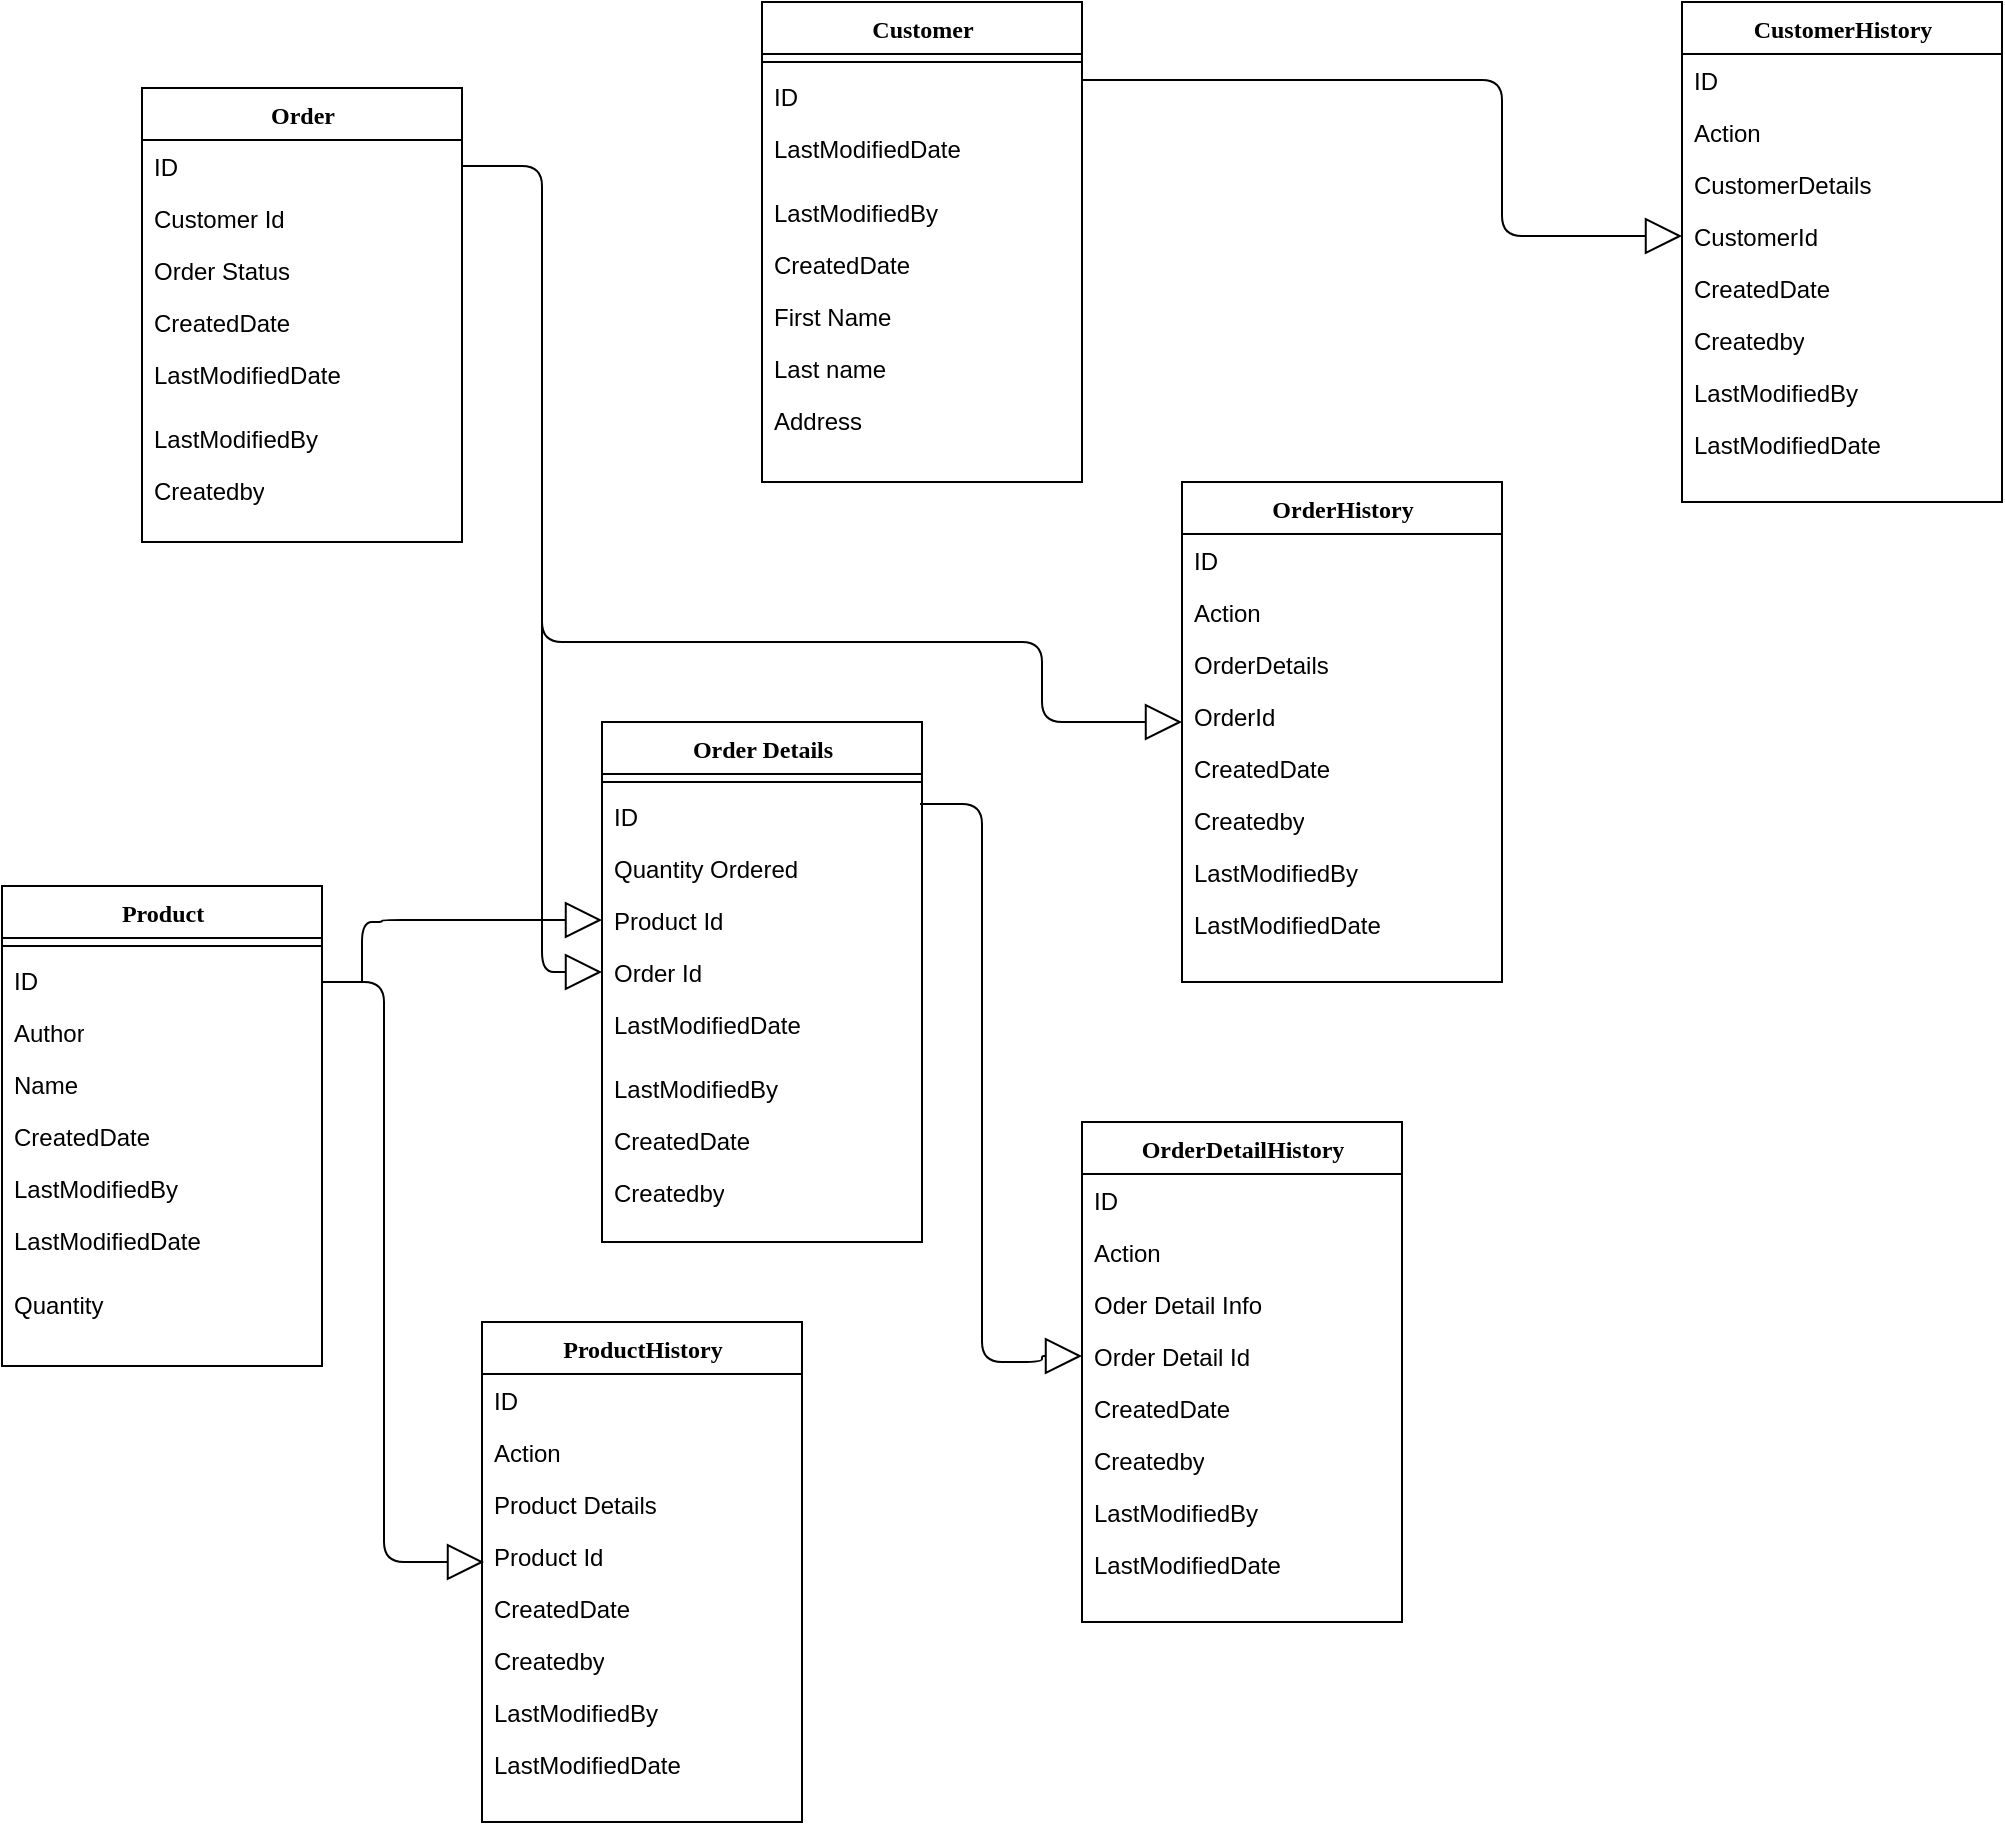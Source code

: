 <mxfile version="13.9.0" type="device"><diagram name="Page-1" id="9f46799a-70d6-7492-0946-bef42562c5a5"><mxGraphModel dx="1426" dy="825" grid="1" gridSize="10" guides="1" tooltips="1" connect="1" arrows="1" fold="1" page="1" pageScale="1" pageWidth="1100" pageHeight="850" background="#ffffff" math="0" shadow="0"><root><mxCell id="0"/><mxCell id="1" parent="0"/><mxCell id="78961159f06e98e8-30" value="Order" style="swimlane;html=1;fontStyle=1;align=center;verticalAlign=top;childLayout=stackLayout;horizontal=1;startSize=26;horizontalStack=0;resizeParent=1;resizeLast=0;collapsible=1;marginBottom=0;swimlaneFillColor=#ffffff;rounded=0;shadow=0;comic=0;labelBackgroundColor=none;strokeWidth=1;fillColor=none;fontFamily=Verdana;fontSize=12" parent="1" vertex="1"><mxGeometry x="430" y="83" width="160" height="227" as="geometry"/></mxCell><mxCell id="78961159f06e98e8-31" value="ID&lt;br&gt;" style="text;html=1;strokeColor=none;fillColor=none;align=left;verticalAlign=top;spacingLeft=4;spacingRight=4;whiteSpace=wrap;overflow=hidden;rotatable=0;points=[[0,0.5],[1,0.5]];portConstraint=eastwest;" parent="78961159f06e98e8-30" vertex="1"><mxGeometry y="26" width="160" height="26" as="geometry"/></mxCell><mxCell id="78961159f06e98e8-32" value="Customer Id" style="text;html=1;strokeColor=none;fillColor=none;align=left;verticalAlign=top;spacingLeft=4;spacingRight=4;whiteSpace=wrap;overflow=hidden;rotatable=0;points=[[0,0.5],[1,0.5]];portConstraint=eastwest;" parent="78961159f06e98e8-30" vertex="1"><mxGeometry y="52" width="160" height="26" as="geometry"/></mxCell><mxCell id="78961159f06e98e8-33" value="Order Status" style="text;html=1;strokeColor=none;fillColor=none;align=left;verticalAlign=top;spacingLeft=4;spacingRight=4;whiteSpace=wrap;overflow=hidden;rotatable=0;points=[[0,0.5],[1,0.5]];portConstraint=eastwest;" parent="78961159f06e98e8-30" vertex="1"><mxGeometry y="78" width="160" height="26" as="geometry"/></mxCell><mxCell id="BbqBv8pAqRviu335dXjO-29" value="CreatedDate" style="text;html=1;strokeColor=none;fillColor=none;align=left;verticalAlign=top;spacingLeft=4;spacingRight=4;whiteSpace=wrap;overflow=hidden;rotatable=0;points=[[0,0.5],[1,0.5]];portConstraint=eastwest;" vertex="1" parent="78961159f06e98e8-30"><mxGeometry y="104" width="160" height="26" as="geometry"/></mxCell><mxCell id="BbqBv8pAqRviu335dXjO-32" value="LastModifiedDate" style="text;html=1;strokeColor=none;fillColor=none;align=left;verticalAlign=top;spacingLeft=4;spacingRight=4;whiteSpace=wrap;overflow=hidden;rotatable=0;points=[[0,0.5],[1,0.5]];portConstraint=eastwest;" vertex="1" parent="78961159f06e98e8-30"><mxGeometry y="130" width="160" height="32" as="geometry"/></mxCell><mxCell id="BbqBv8pAqRviu335dXjO-31" value="LastModifiedBy&lt;br&gt;" style="text;html=1;strokeColor=none;fillColor=none;align=left;verticalAlign=top;spacingLeft=4;spacingRight=4;whiteSpace=wrap;overflow=hidden;rotatable=0;points=[[0,0.5],[1,0.5]];portConstraint=eastwest;" vertex="1" parent="78961159f06e98e8-30"><mxGeometry y="162" width="160" height="26" as="geometry"/></mxCell><mxCell id="BbqBv8pAqRviu335dXjO-30" value="Createdby" style="text;html=1;strokeColor=none;fillColor=none;align=left;verticalAlign=top;spacingLeft=4;spacingRight=4;whiteSpace=wrap;overflow=hidden;rotatable=0;points=[[0,0.5],[1,0.5]];portConstraint=eastwest;" vertex="1" parent="78961159f06e98e8-30"><mxGeometry y="188" width="160" height="26" as="geometry"/></mxCell><mxCell id="78961159f06e98e8-43" value="Customer&lt;br&gt;" style="swimlane;html=1;fontStyle=1;align=center;verticalAlign=top;childLayout=stackLayout;horizontal=1;startSize=26;horizontalStack=0;resizeParent=1;resizeLast=0;collapsible=1;marginBottom=0;swimlaneFillColor=#ffffff;rounded=0;shadow=0;comic=0;labelBackgroundColor=none;strokeWidth=1;fillColor=none;fontFamily=Verdana;fontSize=12" parent="1" vertex="1"><mxGeometry x="740" y="40" width="160" height="240" as="geometry"/></mxCell><mxCell id="78961159f06e98e8-51" value="" style="line;html=1;strokeWidth=1;fillColor=none;align=left;verticalAlign=middle;spacingTop=-1;spacingLeft=3;spacingRight=3;rotatable=0;labelPosition=right;points=[];portConstraint=eastwest;" parent="78961159f06e98e8-43" vertex="1"><mxGeometry y="26" width="160" height="8" as="geometry"/></mxCell><mxCell id="BbqBv8pAqRviu335dXjO-18" value="ID" style="text;html=1;strokeColor=none;fillColor=none;align=left;verticalAlign=top;spacingLeft=4;spacingRight=4;whiteSpace=wrap;overflow=hidden;rotatable=0;points=[[0,0.5],[1,0.5]];portConstraint=eastwest;" vertex="1" parent="78961159f06e98e8-43"><mxGeometry y="34" width="160" height="26" as="geometry"/></mxCell><mxCell id="BbqBv8pAqRviu335dXjO-23" value="LastModifiedDate" style="text;html=1;strokeColor=none;fillColor=none;align=left;verticalAlign=top;spacingLeft=4;spacingRight=4;whiteSpace=wrap;overflow=hidden;rotatable=0;points=[[0,0.5],[1,0.5]];portConstraint=eastwest;" vertex="1" parent="78961159f06e98e8-43"><mxGeometry y="60" width="160" height="32" as="geometry"/></mxCell><mxCell id="BbqBv8pAqRviu335dXjO-22" value="LastModifiedBy&lt;br&gt;" style="text;html=1;strokeColor=none;fillColor=none;align=left;verticalAlign=top;spacingLeft=4;spacingRight=4;whiteSpace=wrap;overflow=hidden;rotatable=0;points=[[0,0.5],[1,0.5]];portConstraint=eastwest;" vertex="1" parent="78961159f06e98e8-43"><mxGeometry y="92" width="160" height="26" as="geometry"/></mxCell><mxCell id="BbqBv8pAqRviu335dXjO-21" value="CreatedDate" style="text;html=1;strokeColor=none;fillColor=none;align=left;verticalAlign=top;spacingLeft=4;spacingRight=4;whiteSpace=wrap;overflow=hidden;rotatable=0;points=[[0,0.5],[1,0.5]];portConstraint=eastwest;" vertex="1" parent="78961159f06e98e8-43"><mxGeometry y="118" width="160" height="26" as="geometry"/></mxCell><mxCell id="BbqBv8pAqRviu335dXjO-20" value="First Name&lt;br&gt;" style="text;html=1;strokeColor=none;fillColor=none;align=left;verticalAlign=top;spacingLeft=4;spacingRight=4;whiteSpace=wrap;overflow=hidden;rotatable=0;points=[[0,0.5],[1,0.5]];portConstraint=eastwest;" vertex="1" parent="78961159f06e98e8-43"><mxGeometry y="144" width="160" height="26" as="geometry"/></mxCell><mxCell id="BbqBv8pAqRviu335dXjO-19" value="Last name" style="text;html=1;strokeColor=none;fillColor=none;align=left;verticalAlign=top;spacingLeft=4;spacingRight=4;whiteSpace=wrap;overflow=hidden;rotatable=0;points=[[0,0.5],[1,0.5]];portConstraint=eastwest;" vertex="1" parent="78961159f06e98e8-43"><mxGeometry y="170" width="160" height="26" as="geometry"/></mxCell><mxCell id="BbqBv8pAqRviu335dXjO-24" value="Address" style="text;html=1;strokeColor=none;fillColor=none;align=left;verticalAlign=top;spacingLeft=4;spacingRight=4;whiteSpace=wrap;overflow=hidden;rotatable=0;points=[[0,0.5],[1,0.5]];portConstraint=eastwest;" vertex="1" parent="78961159f06e98e8-43"><mxGeometry y="196" width="160" height="26" as="geometry"/></mxCell><mxCell id="78961159f06e98e8-69" value="Product&lt;br&gt;" style="swimlane;html=1;fontStyle=1;align=center;verticalAlign=top;childLayout=stackLayout;horizontal=1;startSize=26;horizontalStack=0;resizeParent=1;resizeLast=0;collapsible=1;marginBottom=0;swimlaneFillColor=#ffffff;rounded=0;shadow=0;comic=0;labelBackgroundColor=none;strokeWidth=1;fillColor=none;fontFamily=Verdana;fontSize=12" parent="1" vertex="1"><mxGeometry x="360" y="482" width="160" height="240" as="geometry"/></mxCell><mxCell id="78961159f06e98e8-77" value="" style="line;html=1;strokeWidth=1;fillColor=none;align=left;verticalAlign=middle;spacingTop=-1;spacingLeft=3;spacingRight=3;rotatable=0;labelPosition=right;points=[];portConstraint=eastwest;" parent="78961159f06e98e8-69" vertex="1"><mxGeometry y="26" width="160" height="8" as="geometry"/></mxCell><mxCell id="BbqBv8pAqRviu335dXjO-73" value="ID" style="text;html=1;strokeColor=none;fillColor=none;align=left;verticalAlign=top;spacingLeft=4;spacingRight=4;whiteSpace=wrap;overflow=hidden;rotatable=0;points=[[0,0.5],[1,0.5]];portConstraint=eastwest;" vertex="1" parent="78961159f06e98e8-69"><mxGeometry y="34" width="160" height="26" as="geometry"/></mxCell><mxCell id="BbqBv8pAqRviu335dXjO-78" value="Author" style="text;html=1;strokeColor=none;fillColor=none;align=left;verticalAlign=top;spacingLeft=4;spacingRight=4;whiteSpace=wrap;overflow=hidden;rotatable=0;points=[[0,0.5],[1,0.5]];portConstraint=eastwest;" vertex="1" parent="78961159f06e98e8-69"><mxGeometry y="60" width="160" height="26" as="geometry"/></mxCell><mxCell id="BbqBv8pAqRviu335dXjO-77" value="Name&lt;br&gt;" style="text;html=1;strokeColor=none;fillColor=none;align=left;verticalAlign=top;spacingLeft=4;spacingRight=4;whiteSpace=wrap;overflow=hidden;rotatable=0;points=[[0,0.5],[1,0.5]];portConstraint=eastwest;" vertex="1" parent="78961159f06e98e8-69"><mxGeometry y="86" width="160" height="26" as="geometry"/></mxCell><mxCell id="BbqBv8pAqRviu335dXjO-76" value="CreatedDate" style="text;html=1;strokeColor=none;fillColor=none;align=left;verticalAlign=top;spacingLeft=4;spacingRight=4;whiteSpace=wrap;overflow=hidden;rotatable=0;points=[[0,0.5],[1,0.5]];portConstraint=eastwest;" vertex="1" parent="78961159f06e98e8-69"><mxGeometry y="112" width="160" height="26" as="geometry"/></mxCell><mxCell id="BbqBv8pAqRviu335dXjO-75" value="LastModifiedBy&lt;br&gt;" style="text;html=1;strokeColor=none;fillColor=none;align=left;verticalAlign=top;spacingLeft=4;spacingRight=4;whiteSpace=wrap;overflow=hidden;rotatable=0;points=[[0,0.5],[1,0.5]];portConstraint=eastwest;" vertex="1" parent="78961159f06e98e8-69"><mxGeometry y="138" width="160" height="26" as="geometry"/></mxCell><mxCell id="BbqBv8pAqRviu335dXjO-74" value="LastModifiedDate" style="text;html=1;strokeColor=none;fillColor=none;align=left;verticalAlign=top;spacingLeft=4;spacingRight=4;whiteSpace=wrap;overflow=hidden;rotatable=0;points=[[0,0.5],[1,0.5]];portConstraint=eastwest;" vertex="1" parent="78961159f06e98e8-69"><mxGeometry y="164" width="160" height="32" as="geometry"/></mxCell><mxCell id="BbqBv8pAqRviu335dXjO-79" value="Quantity" style="text;html=1;strokeColor=none;fillColor=none;align=left;verticalAlign=top;spacingLeft=4;spacingRight=4;whiteSpace=wrap;overflow=hidden;rotatable=0;points=[[0,0.5],[1,0.5]];portConstraint=eastwest;" vertex="1" parent="78961159f06e98e8-69"><mxGeometry y="196" width="160" height="34" as="geometry"/></mxCell><mxCell id="78961159f06e98e8-82" value="Order Details" style="swimlane;html=1;fontStyle=1;align=center;verticalAlign=top;childLayout=stackLayout;horizontal=1;startSize=26;horizontalStack=0;resizeParent=1;resizeLast=0;collapsible=1;marginBottom=0;swimlaneFillColor=#ffffff;rounded=0;shadow=0;comic=0;labelBackgroundColor=none;strokeWidth=1;fillColor=none;fontFamily=Verdana;fontSize=12" parent="1" vertex="1"><mxGeometry x="660" y="400" width="160" height="260" as="geometry"/></mxCell><mxCell id="78961159f06e98e8-90" value="" style="line;html=1;strokeWidth=1;fillColor=none;align=left;verticalAlign=middle;spacingTop=-1;spacingLeft=3;spacingRight=3;rotatable=0;labelPosition=right;points=[];portConstraint=eastwest;" parent="78961159f06e98e8-82" vertex="1"><mxGeometry y="26" width="160" height="8" as="geometry"/></mxCell><mxCell id="BbqBv8pAqRviu335dXjO-48" value="ID" style="text;html=1;strokeColor=none;fillColor=none;align=left;verticalAlign=top;spacingLeft=4;spacingRight=4;whiteSpace=wrap;overflow=hidden;rotatable=0;points=[[0,0.5],[1,0.5]];portConstraint=eastwest;" vertex="1" parent="78961159f06e98e8-82"><mxGeometry y="34" width="160" height="26" as="geometry"/></mxCell><mxCell id="BbqBv8pAqRviu335dXjO-47" value="Quantity Ordered" style="text;html=1;strokeColor=none;fillColor=none;align=left;verticalAlign=top;spacingLeft=4;spacingRight=4;whiteSpace=wrap;overflow=hidden;rotatable=0;points=[[0,0.5],[1,0.5]];portConstraint=eastwest;" vertex="1" parent="78961159f06e98e8-82"><mxGeometry y="60" width="160" height="26" as="geometry"/></mxCell><mxCell id="BbqBv8pAqRviu335dXjO-46" value="Product Id" style="text;html=1;strokeColor=none;fillColor=none;align=left;verticalAlign=top;spacingLeft=4;spacingRight=4;whiteSpace=wrap;overflow=hidden;rotatable=0;points=[[0,0.5],[1,0.5]];portConstraint=eastwest;" vertex="1" parent="78961159f06e98e8-82"><mxGeometry y="86" width="160" height="26" as="geometry"/></mxCell><mxCell id="BbqBv8pAqRviu335dXjO-43" value="Order Id" style="text;html=1;strokeColor=none;fillColor=none;align=left;verticalAlign=top;spacingLeft=4;spacingRight=4;whiteSpace=wrap;overflow=hidden;rotatable=0;points=[[0,0.5],[1,0.5]];portConstraint=eastwest;" vertex="1" parent="78961159f06e98e8-82"><mxGeometry y="112" width="160" height="26" as="geometry"/></mxCell><mxCell id="BbqBv8pAqRviu335dXjO-44" value="LastModifiedDate" style="text;html=1;strokeColor=none;fillColor=none;align=left;verticalAlign=top;spacingLeft=4;spacingRight=4;whiteSpace=wrap;overflow=hidden;rotatable=0;points=[[0,0.5],[1,0.5]];portConstraint=eastwest;" vertex="1" parent="78961159f06e98e8-82"><mxGeometry y="138" width="160" height="32" as="geometry"/></mxCell><mxCell id="BbqBv8pAqRviu335dXjO-45" value="LastModifiedBy&lt;br&gt;" style="text;html=1;strokeColor=none;fillColor=none;align=left;verticalAlign=top;spacingLeft=4;spacingRight=4;whiteSpace=wrap;overflow=hidden;rotatable=0;points=[[0,0.5],[1,0.5]];portConstraint=eastwest;" vertex="1" parent="78961159f06e98e8-82"><mxGeometry y="170" width="160" height="26" as="geometry"/></mxCell><mxCell id="BbqBv8pAqRviu335dXjO-49" value="CreatedDate" style="text;html=1;strokeColor=none;fillColor=none;align=left;verticalAlign=top;spacingLeft=4;spacingRight=4;whiteSpace=wrap;overflow=hidden;rotatable=0;points=[[0,0.5],[1,0.5]];portConstraint=eastwest;" vertex="1" parent="78961159f06e98e8-82"><mxGeometry y="196" width="160" height="26" as="geometry"/></mxCell><mxCell id="BbqBv8pAqRviu335dXjO-50" value="Createdby" style="text;html=1;strokeColor=none;fillColor=none;align=left;verticalAlign=top;spacingLeft=4;spacingRight=4;whiteSpace=wrap;overflow=hidden;rotatable=0;points=[[0,0.5],[1,0.5]];portConstraint=eastwest;" vertex="1" parent="78961159f06e98e8-82"><mxGeometry y="222" width="160" height="26" as="geometry"/></mxCell><mxCell id="BbqBv8pAqRviu335dXjO-1" value="CustomerHistory&lt;br&gt;" style="swimlane;html=1;fontStyle=1;align=center;verticalAlign=top;childLayout=stackLayout;horizontal=1;startSize=26;horizontalStack=0;resizeParent=1;resizeLast=0;collapsible=1;marginBottom=0;swimlaneFillColor=#ffffff;rounded=0;shadow=0;comic=0;labelBackgroundColor=none;strokeWidth=1;fillColor=none;fontFamily=Verdana;fontSize=12" vertex="1" parent="1"><mxGeometry x="1200" y="40" width="160" height="250" as="geometry"/></mxCell><mxCell id="BbqBv8pAqRviu335dXjO-2" value="ID" style="text;html=1;strokeColor=none;fillColor=none;align=left;verticalAlign=top;spacingLeft=4;spacingRight=4;whiteSpace=wrap;overflow=hidden;rotatable=0;points=[[0,0.5],[1,0.5]];portConstraint=eastwest;" vertex="1" parent="BbqBv8pAqRviu335dXjO-1"><mxGeometry y="26" width="160" height="26" as="geometry"/></mxCell><mxCell id="BbqBv8pAqRviu335dXjO-3" value="Action" style="text;html=1;strokeColor=none;fillColor=none;align=left;verticalAlign=top;spacingLeft=4;spacingRight=4;whiteSpace=wrap;overflow=hidden;rotatable=0;points=[[0,0.5],[1,0.5]];portConstraint=eastwest;" vertex="1" parent="BbqBv8pAqRviu335dXjO-1"><mxGeometry y="52" width="160" height="26" as="geometry"/></mxCell><mxCell id="BbqBv8pAqRviu335dXjO-4" value="CustomerDetails" style="text;html=1;strokeColor=none;fillColor=none;align=left;verticalAlign=top;spacingLeft=4;spacingRight=4;whiteSpace=wrap;overflow=hidden;rotatable=0;points=[[0,0.5],[1,0.5]];portConstraint=eastwest;" vertex="1" parent="BbqBv8pAqRviu335dXjO-1"><mxGeometry y="78" width="160" height="26" as="geometry"/></mxCell><mxCell id="BbqBv8pAqRviu335dXjO-5" value="CustomerId" style="text;html=1;strokeColor=none;fillColor=none;align=left;verticalAlign=top;spacingLeft=4;spacingRight=4;whiteSpace=wrap;overflow=hidden;rotatable=0;points=[[0,0.5],[1,0.5]];portConstraint=eastwest;" vertex="1" parent="BbqBv8pAqRviu335dXjO-1"><mxGeometry y="104" width="160" height="26" as="geometry"/></mxCell><mxCell id="BbqBv8pAqRviu335dXjO-7" value="CreatedDate" style="text;html=1;strokeColor=none;fillColor=none;align=left;verticalAlign=top;spacingLeft=4;spacingRight=4;whiteSpace=wrap;overflow=hidden;rotatable=0;points=[[0,0.5],[1,0.5]];portConstraint=eastwest;" vertex="1" parent="BbqBv8pAqRviu335dXjO-1"><mxGeometry y="130" width="160" height="26" as="geometry"/></mxCell><mxCell id="BbqBv8pAqRviu335dXjO-9" value="Createdby" style="text;html=1;strokeColor=none;fillColor=none;align=left;verticalAlign=top;spacingLeft=4;spacingRight=4;whiteSpace=wrap;overflow=hidden;rotatable=0;points=[[0,0.5],[1,0.5]];portConstraint=eastwest;" vertex="1" parent="BbqBv8pAqRviu335dXjO-1"><mxGeometry y="156" width="160" height="26" as="geometry"/></mxCell><mxCell id="BbqBv8pAqRviu335dXjO-10" value="LastModifiedBy&lt;br&gt;" style="text;html=1;strokeColor=none;fillColor=none;align=left;verticalAlign=top;spacingLeft=4;spacingRight=4;whiteSpace=wrap;overflow=hidden;rotatable=0;points=[[0,0.5],[1,0.5]];portConstraint=eastwest;" vertex="1" parent="BbqBv8pAqRviu335dXjO-1"><mxGeometry y="182" width="160" height="26" as="geometry"/></mxCell><mxCell id="BbqBv8pAqRviu335dXjO-8" value="LastModifiedDate" style="text;html=1;strokeColor=none;fillColor=none;align=left;verticalAlign=top;spacingLeft=4;spacingRight=4;whiteSpace=wrap;overflow=hidden;rotatable=0;points=[[0,0.5],[1,0.5]];portConstraint=eastwest;" vertex="1" parent="BbqBv8pAqRviu335dXjO-1"><mxGeometry y="208" width="160" height="32" as="geometry"/></mxCell><mxCell id="78961159f06e98e8-128" style="edgeStyle=orthogonalEdgeStyle;html=1;labelBackgroundColor=none;startFill=0;startSize=8;endArrow=block;endFill=0;endSize=16;fontFamily=Verdana;fontSize=12;exitX=1;exitY=0.5;exitDx=0;exitDy=0;entryX=0;entryY=0.5;entryDx=0;entryDy=0;" parent="1" target="BbqBv8pAqRviu335dXjO-5" edge="1"><mxGeometry relative="1" as="geometry"><Array as="points"><mxPoint x="1110" y="79"/><mxPoint x="1110" y="157"/></Array><mxPoint x="900" y="79" as="sourcePoint"/></mxGeometry></mxCell><mxCell id="BbqBv8pAqRviu335dXjO-33" value="OrderHistory" style="swimlane;html=1;fontStyle=1;align=center;verticalAlign=top;childLayout=stackLayout;horizontal=1;startSize=26;horizontalStack=0;resizeParent=1;resizeLast=0;collapsible=1;marginBottom=0;swimlaneFillColor=#ffffff;rounded=0;shadow=0;comic=0;labelBackgroundColor=none;strokeWidth=1;fillColor=none;fontFamily=Verdana;fontSize=12" vertex="1" parent="1"><mxGeometry x="950" y="280" width="160" height="250" as="geometry"><mxRectangle x="950" y="280" width="120" height="26" as="alternateBounds"/></mxGeometry></mxCell><mxCell id="BbqBv8pAqRviu335dXjO-34" value="ID" style="text;html=1;strokeColor=none;fillColor=none;align=left;verticalAlign=top;spacingLeft=4;spacingRight=4;whiteSpace=wrap;overflow=hidden;rotatable=0;points=[[0,0.5],[1,0.5]];portConstraint=eastwest;" vertex="1" parent="BbqBv8pAqRviu335dXjO-33"><mxGeometry y="26" width="160" height="26" as="geometry"/></mxCell><mxCell id="BbqBv8pAqRviu335dXjO-35" value="Action" style="text;html=1;strokeColor=none;fillColor=none;align=left;verticalAlign=top;spacingLeft=4;spacingRight=4;whiteSpace=wrap;overflow=hidden;rotatable=0;points=[[0,0.5],[1,0.5]];portConstraint=eastwest;" vertex="1" parent="BbqBv8pAqRviu335dXjO-33"><mxGeometry y="52" width="160" height="26" as="geometry"/></mxCell><mxCell id="BbqBv8pAqRviu335dXjO-36" value="OrderDetails" style="text;html=1;strokeColor=none;fillColor=none;align=left;verticalAlign=top;spacingLeft=4;spacingRight=4;whiteSpace=wrap;overflow=hidden;rotatable=0;points=[[0,0.5],[1,0.5]];portConstraint=eastwest;" vertex="1" parent="BbqBv8pAqRviu335dXjO-33"><mxGeometry y="78" width="160" height="26" as="geometry"/></mxCell><mxCell id="BbqBv8pAqRviu335dXjO-37" value="OrderId" style="text;html=1;strokeColor=none;fillColor=none;align=left;verticalAlign=top;spacingLeft=4;spacingRight=4;whiteSpace=wrap;overflow=hidden;rotatable=0;points=[[0,0.5],[1,0.5]];portConstraint=eastwest;" vertex="1" parent="BbqBv8pAqRviu335dXjO-33"><mxGeometry y="104" width="160" height="26" as="geometry"/></mxCell><mxCell id="BbqBv8pAqRviu335dXjO-38" value="CreatedDate" style="text;html=1;strokeColor=none;fillColor=none;align=left;verticalAlign=top;spacingLeft=4;spacingRight=4;whiteSpace=wrap;overflow=hidden;rotatable=0;points=[[0,0.5],[1,0.5]];portConstraint=eastwest;" vertex="1" parent="BbqBv8pAqRviu335dXjO-33"><mxGeometry y="130" width="160" height="26" as="geometry"/></mxCell><mxCell id="BbqBv8pAqRviu335dXjO-39" value="Createdby" style="text;html=1;strokeColor=none;fillColor=none;align=left;verticalAlign=top;spacingLeft=4;spacingRight=4;whiteSpace=wrap;overflow=hidden;rotatable=0;points=[[0,0.5],[1,0.5]];portConstraint=eastwest;" vertex="1" parent="BbqBv8pAqRviu335dXjO-33"><mxGeometry y="156" width="160" height="26" as="geometry"/></mxCell><mxCell id="BbqBv8pAqRviu335dXjO-40" value="LastModifiedBy&lt;br&gt;" style="text;html=1;strokeColor=none;fillColor=none;align=left;verticalAlign=top;spacingLeft=4;spacingRight=4;whiteSpace=wrap;overflow=hidden;rotatable=0;points=[[0,0.5],[1,0.5]];portConstraint=eastwest;" vertex="1" parent="BbqBv8pAqRviu335dXjO-33"><mxGeometry y="182" width="160" height="26" as="geometry"/></mxCell><mxCell id="BbqBv8pAqRviu335dXjO-41" value="LastModifiedDate" style="text;html=1;strokeColor=none;fillColor=none;align=left;verticalAlign=top;spacingLeft=4;spacingRight=4;whiteSpace=wrap;overflow=hidden;rotatable=0;points=[[0,0.5],[1,0.5]];portConstraint=eastwest;" vertex="1" parent="BbqBv8pAqRviu335dXjO-33"><mxGeometry y="208" width="160" height="32" as="geometry"/></mxCell><mxCell id="BbqBv8pAqRviu335dXjO-42" style="edgeStyle=orthogonalEdgeStyle;html=1;labelBackgroundColor=none;startFill=0;startSize=8;endArrow=block;endFill=0;endSize=16;fontFamily=Verdana;fontSize=12;exitX=1;exitY=0.5;exitDx=0;exitDy=0;" edge="1" parent="1" source="78961159f06e98e8-31" target="BbqBv8pAqRviu335dXjO-37"><mxGeometry relative="1" as="geometry"><Array as="points"><mxPoint x="630" y="122"/><mxPoint x="630" y="360"/><mxPoint x="880" y="360"/><mxPoint x="880" y="400"/></Array><mxPoint x="910" y="89" as="sourcePoint"/><mxPoint x="930" y="400" as="targetPoint"/></mxGeometry></mxCell><mxCell id="BbqBv8pAqRviu335dXjO-51" style="edgeStyle=orthogonalEdgeStyle;html=1;labelBackgroundColor=none;startFill=0;startSize=8;endArrow=block;endFill=0;endSize=16;fontFamily=Verdana;fontSize=12;entryX=0;entryY=0.5;entryDx=0;entryDy=0;" edge="1" parent="1" target="BbqBv8pAqRviu335dXjO-43"><mxGeometry relative="1" as="geometry"><Array as="points"><mxPoint x="630" y="525"/></Array><mxPoint x="630" y="310" as="sourcePoint"/><mxPoint x="640" y="530" as="targetPoint"/></mxGeometry></mxCell><mxCell id="BbqBv8pAqRviu335dXjO-52" value="OrderDetailHistory" style="swimlane;html=1;fontStyle=1;align=center;verticalAlign=top;childLayout=stackLayout;horizontal=1;startSize=26;horizontalStack=0;resizeParent=1;resizeLast=0;collapsible=1;marginBottom=0;swimlaneFillColor=#ffffff;rounded=0;shadow=0;comic=0;labelBackgroundColor=none;strokeWidth=1;fillColor=none;fontFamily=Verdana;fontSize=12" vertex="1" parent="1"><mxGeometry x="900" y="600" width="160" height="250" as="geometry"/></mxCell><mxCell id="BbqBv8pAqRviu335dXjO-53" value="ID" style="text;html=1;strokeColor=none;fillColor=none;align=left;verticalAlign=top;spacingLeft=4;spacingRight=4;whiteSpace=wrap;overflow=hidden;rotatable=0;points=[[0,0.5],[1,0.5]];portConstraint=eastwest;" vertex="1" parent="BbqBv8pAqRviu335dXjO-52"><mxGeometry y="26" width="160" height="26" as="geometry"/></mxCell><mxCell id="BbqBv8pAqRviu335dXjO-54" value="Action" style="text;html=1;strokeColor=none;fillColor=none;align=left;verticalAlign=top;spacingLeft=4;spacingRight=4;whiteSpace=wrap;overflow=hidden;rotatable=0;points=[[0,0.5],[1,0.5]];portConstraint=eastwest;" vertex="1" parent="BbqBv8pAqRviu335dXjO-52"><mxGeometry y="52" width="160" height="26" as="geometry"/></mxCell><mxCell id="BbqBv8pAqRviu335dXjO-55" value="Oder Detail Info" style="text;html=1;strokeColor=none;fillColor=none;align=left;verticalAlign=top;spacingLeft=4;spacingRight=4;whiteSpace=wrap;overflow=hidden;rotatable=0;points=[[0,0.5],[1,0.5]];portConstraint=eastwest;" vertex="1" parent="BbqBv8pAqRviu335dXjO-52"><mxGeometry y="78" width="160" height="26" as="geometry"/></mxCell><mxCell id="BbqBv8pAqRviu335dXjO-56" value="Order Detail Id" style="text;html=1;strokeColor=none;fillColor=none;align=left;verticalAlign=top;spacingLeft=4;spacingRight=4;whiteSpace=wrap;overflow=hidden;rotatable=0;points=[[0,0.5],[1,0.5]];portConstraint=eastwest;" vertex="1" parent="BbqBv8pAqRviu335dXjO-52"><mxGeometry y="104" width="160" height="26" as="geometry"/></mxCell><mxCell id="BbqBv8pAqRviu335dXjO-57" value="CreatedDate" style="text;html=1;strokeColor=none;fillColor=none;align=left;verticalAlign=top;spacingLeft=4;spacingRight=4;whiteSpace=wrap;overflow=hidden;rotatable=0;points=[[0,0.5],[1,0.5]];portConstraint=eastwest;" vertex="1" parent="BbqBv8pAqRviu335dXjO-52"><mxGeometry y="130" width="160" height="26" as="geometry"/></mxCell><mxCell id="BbqBv8pAqRviu335dXjO-58" value="Createdby" style="text;html=1;strokeColor=none;fillColor=none;align=left;verticalAlign=top;spacingLeft=4;spacingRight=4;whiteSpace=wrap;overflow=hidden;rotatable=0;points=[[0,0.5],[1,0.5]];portConstraint=eastwest;" vertex="1" parent="BbqBv8pAqRviu335dXjO-52"><mxGeometry y="156" width="160" height="26" as="geometry"/></mxCell><mxCell id="BbqBv8pAqRviu335dXjO-59" value="LastModifiedBy&lt;br&gt;" style="text;html=1;strokeColor=none;fillColor=none;align=left;verticalAlign=top;spacingLeft=4;spacingRight=4;whiteSpace=wrap;overflow=hidden;rotatable=0;points=[[0,0.5],[1,0.5]];portConstraint=eastwest;" vertex="1" parent="BbqBv8pAqRviu335dXjO-52"><mxGeometry y="182" width="160" height="26" as="geometry"/></mxCell><mxCell id="BbqBv8pAqRviu335dXjO-60" value="LastModifiedDate" style="text;html=1;strokeColor=none;fillColor=none;align=left;verticalAlign=top;spacingLeft=4;spacingRight=4;whiteSpace=wrap;overflow=hidden;rotatable=0;points=[[0,0.5],[1,0.5]];portConstraint=eastwest;" vertex="1" parent="BbqBv8pAqRviu335dXjO-52"><mxGeometry y="208" width="160" height="32" as="geometry"/></mxCell><mxCell id="BbqBv8pAqRviu335dXjO-63" style="edgeStyle=orthogonalEdgeStyle;html=1;labelBackgroundColor=none;startFill=0;startSize=8;endArrow=block;endFill=0;endSize=16;fontFamily=Verdana;fontSize=12;entryX=0;entryY=0.5;entryDx=0;entryDy=0;exitX=0.994;exitY=0.269;exitDx=0;exitDy=0;exitPerimeter=0;" edge="1" parent="1" source="BbqBv8pAqRviu335dXjO-48" target="BbqBv8pAqRviu335dXjO-56"><mxGeometry relative="1" as="geometry"><Array as="points"><mxPoint x="850" y="441"/><mxPoint x="850" y="720"/><mxPoint x="880" y="720"/><mxPoint x="880" y="717"/></Array><mxPoint x="850" y="445" as="sourcePoint"/><mxPoint x="880" y="660" as="targetPoint"/></mxGeometry></mxCell><mxCell id="BbqBv8pAqRviu335dXjO-64" value="ProductHistory" style="swimlane;html=1;fontStyle=1;align=center;verticalAlign=top;childLayout=stackLayout;horizontal=1;startSize=26;horizontalStack=0;resizeParent=1;resizeLast=0;collapsible=1;marginBottom=0;swimlaneFillColor=#ffffff;rounded=0;shadow=0;comic=0;labelBackgroundColor=none;strokeWidth=1;fillColor=none;fontFamily=Verdana;fontSize=12" vertex="1" parent="1"><mxGeometry x="600" y="700" width="160" height="250" as="geometry"/></mxCell><mxCell id="BbqBv8pAqRviu335dXjO-65" value="ID" style="text;html=1;strokeColor=none;fillColor=none;align=left;verticalAlign=top;spacingLeft=4;spacingRight=4;whiteSpace=wrap;overflow=hidden;rotatable=0;points=[[0,0.5],[1,0.5]];portConstraint=eastwest;" vertex="1" parent="BbqBv8pAqRviu335dXjO-64"><mxGeometry y="26" width="160" height="26" as="geometry"/></mxCell><mxCell id="BbqBv8pAqRviu335dXjO-66" value="Action" style="text;html=1;strokeColor=none;fillColor=none;align=left;verticalAlign=top;spacingLeft=4;spacingRight=4;whiteSpace=wrap;overflow=hidden;rotatable=0;points=[[0,0.5],[1,0.5]];portConstraint=eastwest;" vertex="1" parent="BbqBv8pAqRviu335dXjO-64"><mxGeometry y="52" width="160" height="26" as="geometry"/></mxCell><mxCell id="BbqBv8pAqRviu335dXjO-67" value="Product Details" style="text;html=1;strokeColor=none;fillColor=none;align=left;verticalAlign=top;spacingLeft=4;spacingRight=4;whiteSpace=wrap;overflow=hidden;rotatable=0;points=[[0,0.5],[1,0.5]];portConstraint=eastwest;" vertex="1" parent="BbqBv8pAqRviu335dXjO-64"><mxGeometry y="78" width="160" height="26" as="geometry"/></mxCell><mxCell id="BbqBv8pAqRviu335dXjO-68" value="Product Id&lt;br&gt;" style="text;html=1;strokeColor=none;fillColor=none;align=left;verticalAlign=top;spacingLeft=4;spacingRight=4;whiteSpace=wrap;overflow=hidden;rotatable=0;points=[[0,0.5],[1,0.5]];portConstraint=eastwest;" vertex="1" parent="BbqBv8pAqRviu335dXjO-64"><mxGeometry y="104" width="160" height="26" as="geometry"/></mxCell><mxCell id="BbqBv8pAqRviu335dXjO-69" value="CreatedDate" style="text;html=1;strokeColor=none;fillColor=none;align=left;verticalAlign=top;spacingLeft=4;spacingRight=4;whiteSpace=wrap;overflow=hidden;rotatable=0;points=[[0,0.5],[1,0.5]];portConstraint=eastwest;" vertex="1" parent="BbqBv8pAqRviu335dXjO-64"><mxGeometry y="130" width="160" height="26" as="geometry"/></mxCell><mxCell id="BbqBv8pAqRviu335dXjO-70" value="Createdby" style="text;html=1;strokeColor=none;fillColor=none;align=left;verticalAlign=top;spacingLeft=4;spacingRight=4;whiteSpace=wrap;overflow=hidden;rotatable=0;points=[[0,0.5],[1,0.5]];portConstraint=eastwest;" vertex="1" parent="BbqBv8pAqRviu335dXjO-64"><mxGeometry y="156" width="160" height="26" as="geometry"/></mxCell><mxCell id="BbqBv8pAqRviu335dXjO-71" value="LastModifiedBy&lt;br&gt;" style="text;html=1;strokeColor=none;fillColor=none;align=left;verticalAlign=top;spacingLeft=4;spacingRight=4;whiteSpace=wrap;overflow=hidden;rotatable=0;points=[[0,0.5],[1,0.5]];portConstraint=eastwest;" vertex="1" parent="BbqBv8pAqRviu335dXjO-64"><mxGeometry y="182" width="160" height="26" as="geometry"/></mxCell><mxCell id="BbqBv8pAqRviu335dXjO-72" value="LastModifiedDate" style="text;html=1;strokeColor=none;fillColor=none;align=left;verticalAlign=top;spacingLeft=4;spacingRight=4;whiteSpace=wrap;overflow=hidden;rotatable=0;points=[[0,0.5],[1,0.5]];portConstraint=eastwest;" vertex="1" parent="BbqBv8pAqRviu335dXjO-64"><mxGeometry y="208" width="160" height="32" as="geometry"/></mxCell><mxCell id="BbqBv8pAqRviu335dXjO-80" style="edgeStyle=orthogonalEdgeStyle;html=1;labelBackgroundColor=none;startFill=0;startSize=8;endArrow=block;endFill=0;endSize=16;fontFamily=Verdana;fontSize=12;exitX=0.994;exitY=0.269;exitDx=0;exitDy=0;exitPerimeter=0;" edge="1" parent="1"><mxGeometry relative="1" as="geometry"><Array as="points"><mxPoint x="551" y="530"/><mxPoint x="551" y="820"/><mxPoint x="601" y="820"/></Array><mxPoint x="520" y="530.004" as="sourcePoint"/><mxPoint x="601" y="820" as="targetPoint"/></mxGeometry></mxCell><mxCell id="BbqBv8pAqRviu335dXjO-81" style="edgeStyle=orthogonalEdgeStyle;html=1;labelBackgroundColor=none;startFill=0;startSize=8;endArrow=block;endFill=0;endSize=16;fontFamily=Verdana;fontSize=12;entryX=0;entryY=0.5;entryDx=0;entryDy=0;" edge="1" parent="1" target="BbqBv8pAqRviu335dXjO-46"><mxGeometry relative="1" as="geometry"><Array as="points"><mxPoint x="550" y="500"/></Array><mxPoint x="540" y="530" as="sourcePoint"/><mxPoint x="640" y="500" as="targetPoint"/></mxGeometry></mxCell></root></mxGraphModel></diagram></mxfile>